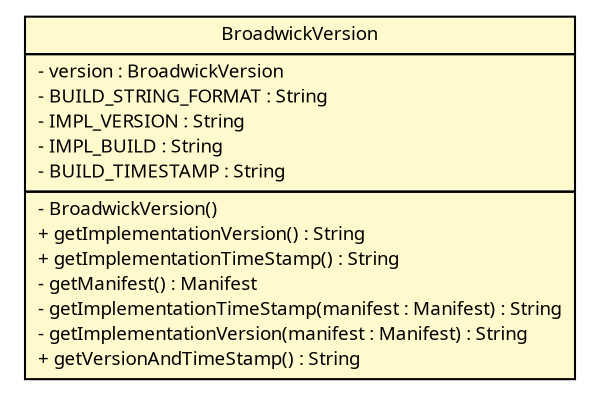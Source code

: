 #!/usr/local/bin/dot
#
# Class diagram 
# Generated by UMLGraph version R5_6 (http://www.umlgraph.org/)
#

digraph G {
	edge [fontname="Trebuchet MS",fontsize=10,labelfontname="Trebuchet MS",labelfontsize=10];
	node [fontname="Trebuchet MS",fontsize=10,shape=plaintext];
	nodesep=0.25;
	ranksep=0.5;
	// broadwick.BroadwickVersion
	c6119 [label=<<table title="broadwick.BroadwickVersion" border="0" cellborder="1" cellspacing="0" cellpadding="2" port="p" bgcolor="lemonChiffon" href="./BroadwickVersion.html">
		<tr><td><table border="0" cellspacing="0" cellpadding="1">
<tr><td align="center" balign="center"><font face="Trebuchet MS"> BroadwickVersion </font></td></tr>
		</table></td></tr>
		<tr><td><table border="0" cellspacing="0" cellpadding="1">
<tr><td align="left" balign="left"> - version : BroadwickVersion </td></tr>
<tr><td align="left" balign="left"> - BUILD_STRING_FORMAT : String </td></tr>
<tr><td align="left" balign="left"> - IMPL_VERSION : String </td></tr>
<tr><td align="left" balign="left"> - IMPL_BUILD : String </td></tr>
<tr><td align="left" balign="left"> - BUILD_TIMESTAMP : String </td></tr>
		</table></td></tr>
		<tr><td><table border="0" cellspacing="0" cellpadding="1">
<tr><td align="left" balign="left"> - BroadwickVersion() </td></tr>
<tr><td align="left" balign="left"> + getImplementationVersion() : String </td></tr>
<tr><td align="left" balign="left"> + getImplementationTimeStamp() : String </td></tr>
<tr><td align="left" balign="left"> - getManifest() : Manifest </td></tr>
<tr><td align="left" balign="left"> - getImplementationTimeStamp(manifest : Manifest) : String </td></tr>
<tr><td align="left" balign="left"> - getImplementationVersion(manifest : Manifest) : String </td></tr>
<tr><td align="left" balign="left"> + getVersionAndTimeStamp() : String </td></tr>
		</table></td></tr>
		</table>>, URL="./BroadwickVersion.html", fontname="Trebuchet MS", fontcolor="black", fontsize=9.0];
}

